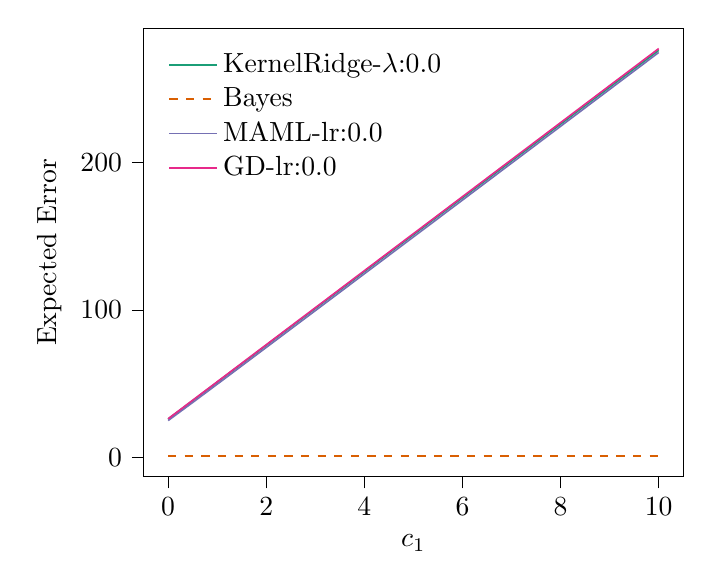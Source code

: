 % This file was created with tikzplotlib v0.10.1.
\begin{tikzpicture}

\definecolor{chocolate217952}{RGB}{217,95,2}
\definecolor{darkcyan27158119}{RGB}{27,158,119}
\definecolor{darkgray176}{RGB}{176,176,176}
\definecolor{deeppink23141138}{RGB}{231,41,138}
\definecolor{lightslategray117112179}{RGB}{117,112,179}

\begin{axis}[
legend cell align={left},
legend style={
  fill opacity=0.8,
  draw opacity=1,
  text opacity=1,
  at={(0.03,0.97)},
  anchor=north west,
  draw=none
},
tick align=outside,
tick pos=left,
x grid style={darkgray176},
xlabel={\(\displaystyle c_{1}\)},
xmin=-0.499, xmax=10.5,
xtick style={color=black},
y grid style={darkgray176},
ylabel={Expected Error},
ymin=-12.793, ymax=290.65,
ytick style={color=black}
]
\addplot [semithick, darkcyan27158119]
table {%
0.001 26.133
0.527 39.254
1.054 52.385
1.58 65.517
2.106 78.649
2.632 91.783
3.159 104.917
3.685 118.051
4.211 131.185
4.737 144.319
5.264 157.454
5.79 170.589
6.316 183.723
6.842 196.858
7.369 209.993
7.895 223.128
8.421 236.264
8.947 249.399
9.474 262.534
10 275.669
};
\addlegendentry{KernelRidge-$\lambda$:0.0}
\addplot [semithick, chocolate217952, dashed]
table {%
0.001 1.0
0.527 1.0
1.054 1.0
1.58 1.0
2.106 1.0
2.632 1.0
3.159 1.0
3.685 1.0
4.211 1.0
4.737 1.0
5.264 1.0
5.79 1.0
6.316 1.0
6.842 1.0
7.369 1.0
7.895 1.0
8.421 1.0
8.947 1.0
9.474 1.0
10 1.0
};
\addlegendentry{Bayes}
\addplot [semithick, lightslategray117112179]
table {%
0.001 25.102
0.527 37.979
1.054 51.032
1.58 64.115
2.106 77.214
2.632 90.323
3.159 103.44
3.685 116.563
4.211 129.69
4.737 142.821
5.264 155.955
5.79 169.092
6.316 182.231
6.842 195.372
7.369 208.515
7.895 221.659
8.421 234.804
8.947 247.951
9.474 261.099
10 274.248
};
\addlegendentry{MAML-lr:0.0}
\addplot [semithick, deeppink23141138]
table {%
0.001 26.318
0.527 39.499
1.054 52.685
1.58 65.871
2.106 79.057
2.632 92.242
3.159 105.429
3.685 118.615
4.211 131.802
4.737 144.989
5.264 158.175
5.79 171.362
6.316 184.549
6.842 197.736
7.369 210.923
7.895 224.11
8.421 237.297
8.947 250.484
9.474 263.67
10 276.857
};
\addlegendentry{GD-lr:0.0}
\end{axis}

\end{tikzpicture}
